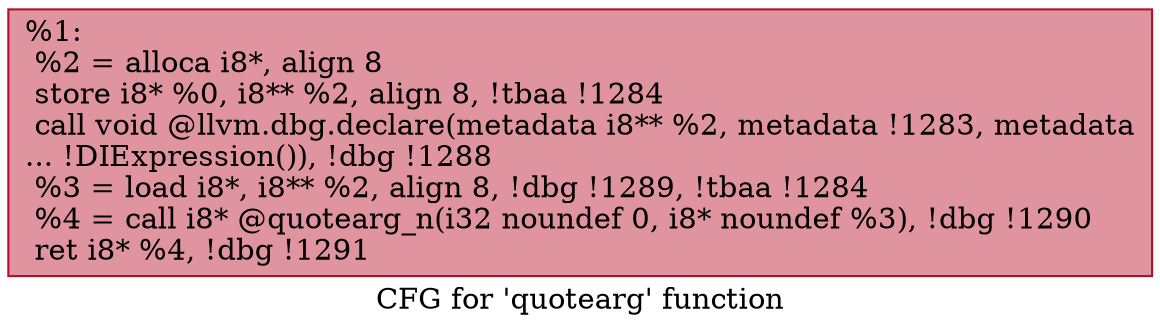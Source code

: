 digraph "CFG for 'quotearg' function" {
	label="CFG for 'quotearg' function";

	Node0x26f7730 [shape=record,color="#b70d28ff", style=filled, fillcolor="#b70d2870",label="{%1:\l  %2 = alloca i8*, align 8\l  store i8* %0, i8** %2, align 8, !tbaa !1284\l  call void @llvm.dbg.declare(metadata i8** %2, metadata !1283, metadata\l... !DIExpression()), !dbg !1288\l  %3 = load i8*, i8** %2, align 8, !dbg !1289, !tbaa !1284\l  %4 = call i8* @quotearg_n(i32 noundef 0, i8* noundef %3), !dbg !1290\l  ret i8* %4, !dbg !1291\l}"];
}
